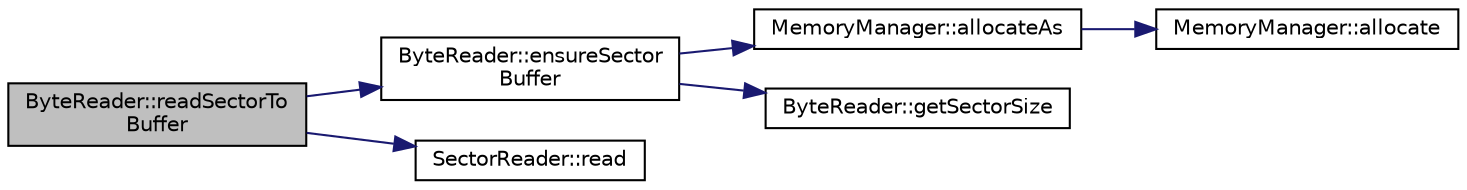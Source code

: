 digraph "ByteReader::readSectorToBuffer"
{
  edge [fontname="Helvetica",fontsize="10",labelfontname="Helvetica",labelfontsize="10"];
  node [fontname="Helvetica",fontsize="10",shape=record];
  rankdir="LR";
  Node69 [label="ByteReader::readSectorTo\lBuffer",height=0.2,width=0.4,color="black", fillcolor="grey75", style="filled", fontcolor="black"];
  Node69 -> Node70 [color="midnightblue",fontsize="10",style="solid",fontname="Helvetica"];
  Node70 [label="ByteReader::ensureSector\lBuffer",height=0.2,width=0.4,color="black", fillcolor="white", style="filled",URL="$d7/d5d/class_byte_reader.html#ad0457bcdcb3380b159d0a614b3d20f20"];
  Node70 -> Node71 [color="midnightblue",fontsize="10",style="solid",fontname="Helvetica"];
  Node71 [label="MemoryManager::allocateAs",height=0.2,width=0.4,color="black", fillcolor="white", style="filled",URL="$d7/dff/class_memory_manager.html#a98db433aa911826282a28fedcb6e7a78"];
  Node71 -> Node72 [color="midnightblue",fontsize="10",style="solid",fontname="Helvetica"];
  Node72 [label="MemoryManager::allocate",height=0.2,width=0.4,color="black", fillcolor="white", style="filled",URL="$d7/dff/class_memory_manager.html#ac2881a6dbbd6c0312f05761718ac6f08"];
  Node70 -> Node73 [color="midnightblue",fontsize="10",style="solid",fontname="Helvetica"];
  Node73 [label="ByteReader::getSectorSize",height=0.2,width=0.4,color="black", fillcolor="white", style="filled",URL="$d7/d5d/class_byte_reader.html#a1557e32d37869577a89bfbbe4fa6af9a"];
  Node69 -> Node74 [color="midnightblue",fontsize="10",style="solid",fontname="Helvetica"];
  Node74 [label="SectorReader::read",height=0.2,width=0.4,color="black", fillcolor="white", style="filled",URL="$de/de9/class_sector_reader.html#a5d254e10f28d3815bdd6baabb29570a4"];
}
